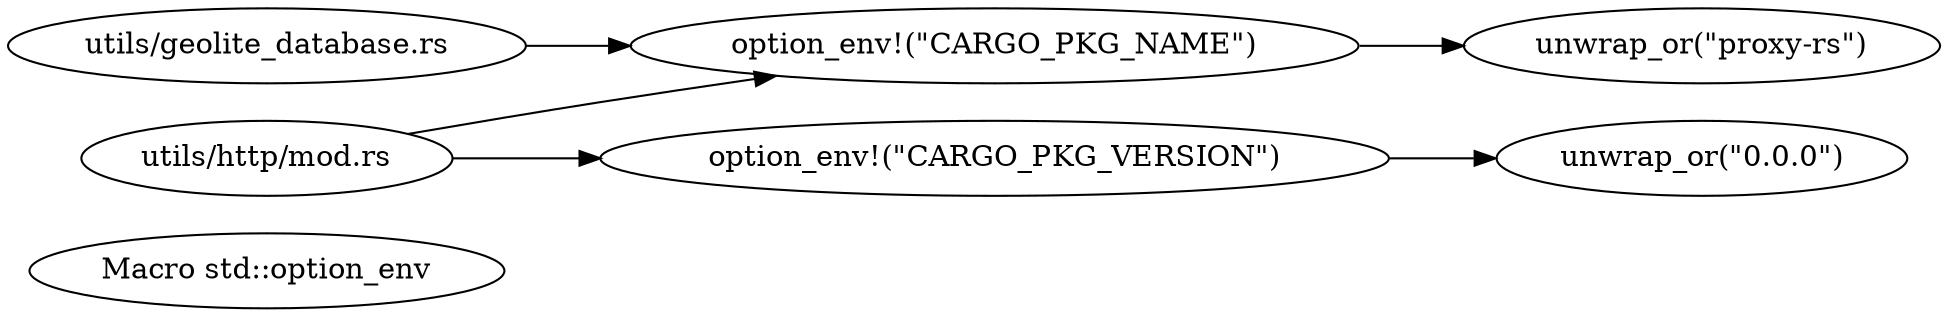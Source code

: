 digraph {
    graph [ 
        rankdir=LR,
    ]
    "option_env" [label="Macro std::option_env"]
    "CARGO_PKG_NAME" [label="option_env!(\"CARGO_PKG_NAME\")"]
    "utils/geolite_database.rs" -> "CARGO_PKG_NAME"
    "utils/http/mod.rs" -> "CARGO_PKG_NAME" -> "unwrap_or(\"proxy-rs\")"
    "utils/http/mod.rs" -> "option_env!(\"CARGO_PKG_VERSION\")" -> "unwrap_or(\"0.0.0\")"
}